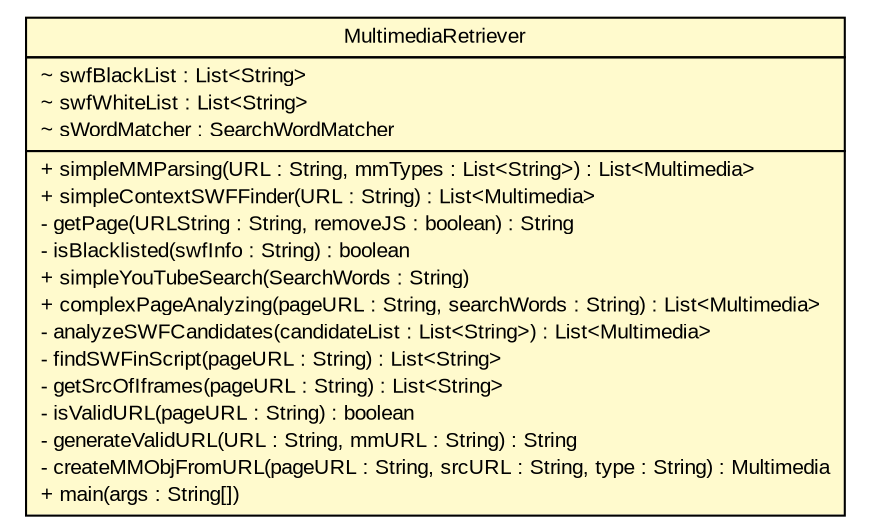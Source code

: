#!/usr/local/bin/dot
#
# Class diagram 
# Generated by UMLGraph version 5.2 (http://www.umlgraph.org/)
#

digraph G {
	edge [fontname="arial",fontsize=10,labelfontname="arial",labelfontsize=10];
	node [fontname="arial",fontsize=10,shape=plaintext];
	nodesep=0.25;
	ranksep=0.5;
	// tud.iir.multimedia.MultimediaRetriever
	c45717 [label=<<table title="tud.iir.multimedia.MultimediaRetriever" border="0" cellborder="1" cellspacing="0" cellpadding="2" port="p" bgcolor="lemonChiffon" href="./MultimediaRetriever.html">
		<tr><td><table border="0" cellspacing="0" cellpadding="1">
<tr><td align="center" balign="center"> MultimediaRetriever </td></tr>
		</table></td></tr>
		<tr><td><table border="0" cellspacing="0" cellpadding="1">
<tr><td align="left" balign="left"> ~ swfBlackList : List&lt;String&gt; </td></tr>
<tr><td align="left" balign="left"> ~ swfWhiteList : List&lt;String&gt; </td></tr>
<tr><td align="left" balign="left"> ~ sWordMatcher : SearchWordMatcher </td></tr>
		</table></td></tr>
		<tr><td><table border="0" cellspacing="0" cellpadding="1">
<tr><td align="left" balign="left"> + simpleMMParsing(URL : String, mmTypes : List&lt;String&gt;) : List&lt;Multimedia&gt; </td></tr>
<tr><td align="left" balign="left"> + simpleContextSWFFinder(URL : String) : List&lt;Multimedia&gt; </td></tr>
<tr><td align="left" balign="left"> - getPage(URLString : String, removeJS : boolean) : String </td></tr>
<tr><td align="left" balign="left"> - isBlacklisted(swfInfo : String) : boolean </td></tr>
<tr><td align="left" balign="left"> + simpleYouTubeSearch(SearchWords : String) </td></tr>
<tr><td align="left" balign="left"> + complexPageAnalyzing(pageURL : String, searchWords : String) : List&lt;Multimedia&gt; </td></tr>
<tr><td align="left" balign="left"> - analyzeSWFCandidates(candidateList : List&lt;String&gt;) : List&lt;Multimedia&gt; </td></tr>
<tr><td align="left" balign="left"> - findSWFinScript(pageURL : String) : List&lt;String&gt; </td></tr>
<tr><td align="left" balign="left"> - getSrcOfIframes(pageURL : String) : List&lt;String&gt; </td></tr>
<tr><td align="left" balign="left"> - isValidURL(pageURL : String) : boolean </td></tr>
<tr><td align="left" balign="left"> - generateValidURL(URL : String, mmURL : String) : String </td></tr>
<tr><td align="left" balign="left"> - createMMObjFromURL(pageURL : String, srcURL : String, type : String) : Multimedia </td></tr>
<tr><td align="left" balign="left"> + main(args : String[]) </td></tr>
		</table></td></tr>
		</table>>, fontname="arial", fontcolor="black", fontsize=10.0];
}

